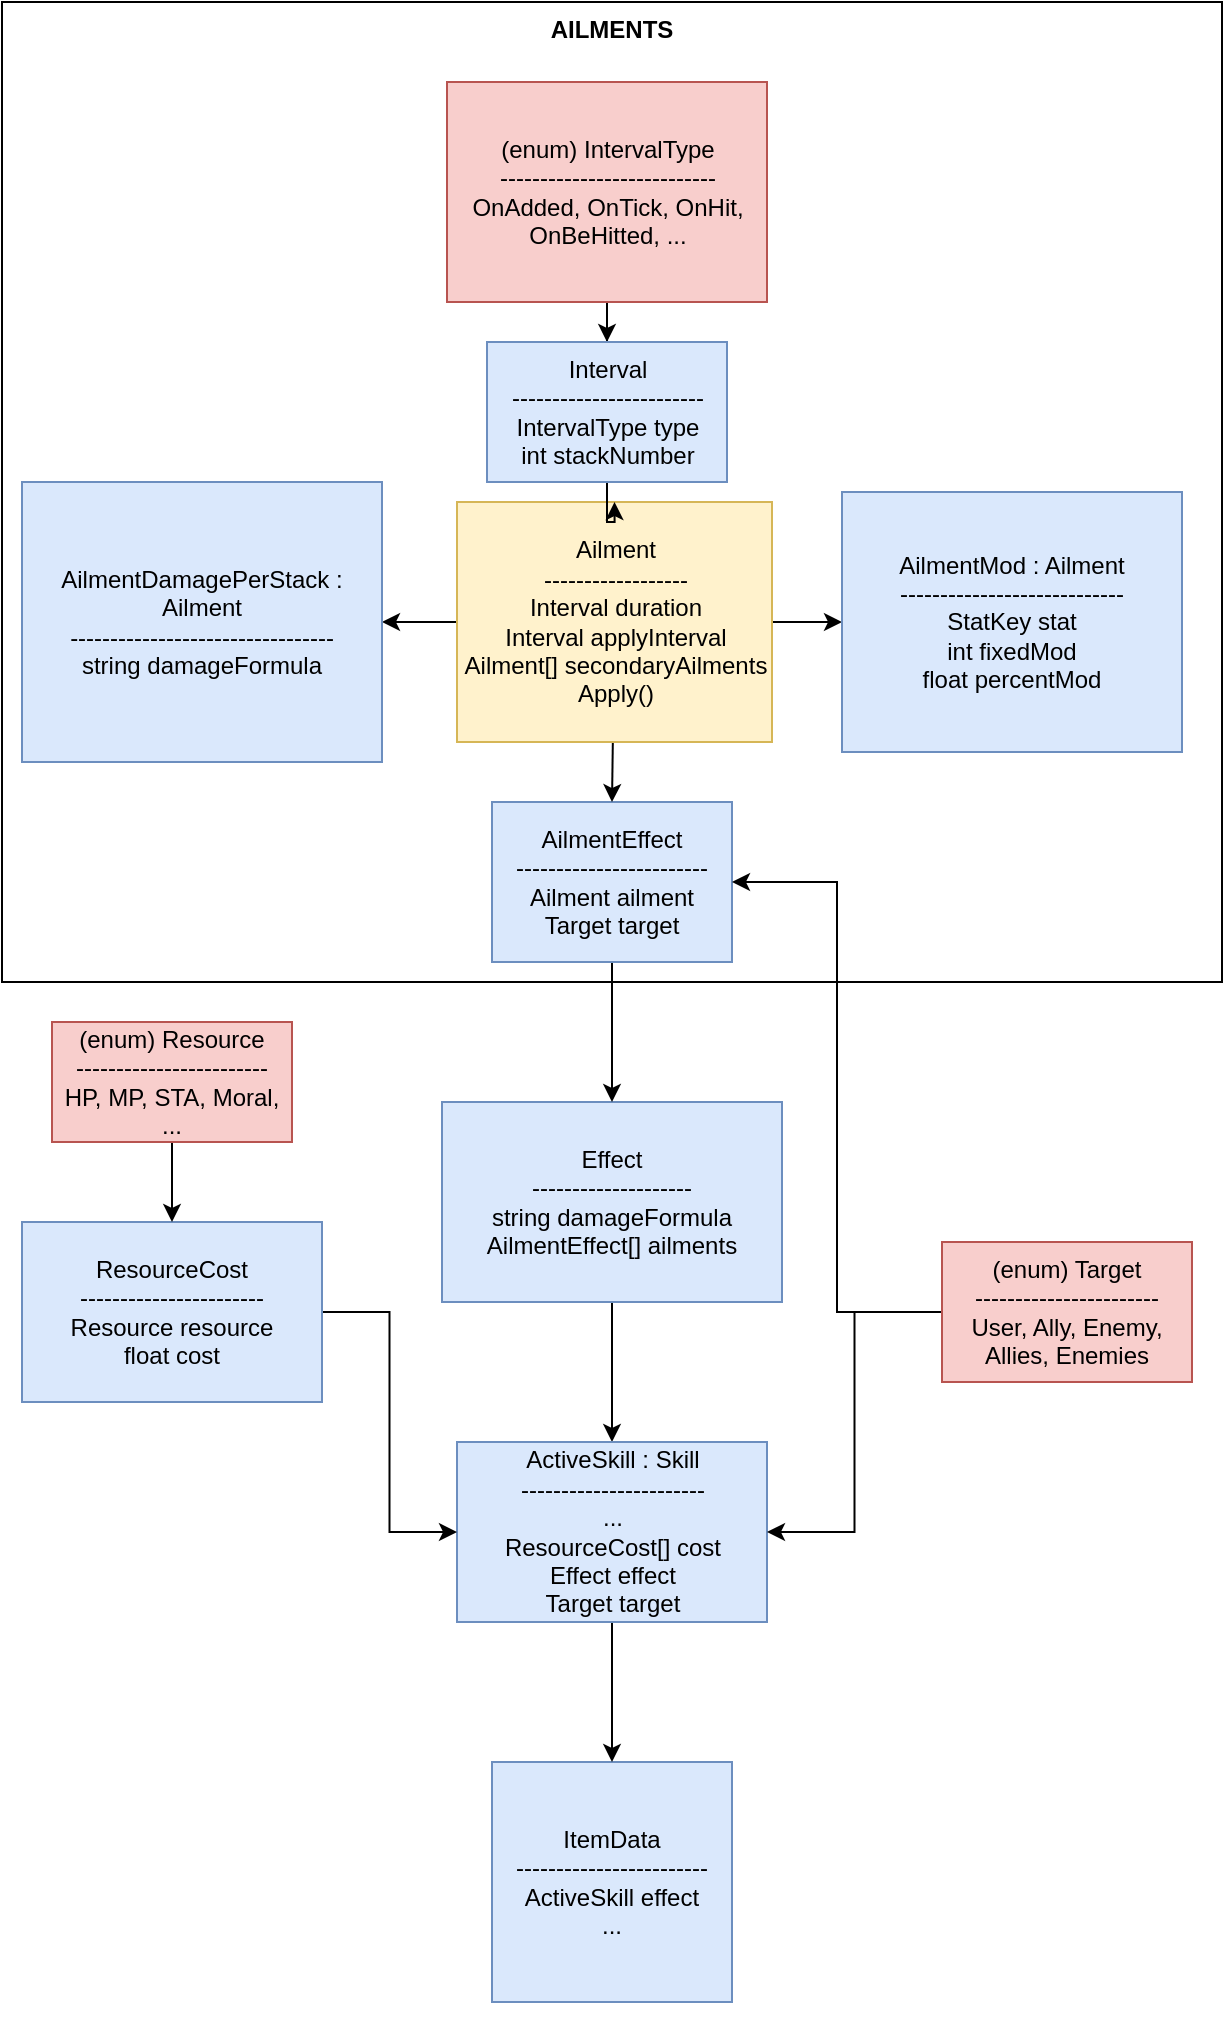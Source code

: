 <mxfile version="26.0.4">
  <diagram name="Página-1" id="zJ56cZsjlUKfXEC5Kj2j">
    <mxGraphModel dx="2037" dy="2236" grid="1" gridSize="10" guides="1" tooltips="1" connect="1" arrows="1" fold="1" page="1" pageScale="1" pageWidth="827" pageHeight="1169" math="0" shadow="0">
      <root>
        <mxCell id="0" />
        <mxCell id="1" parent="0" />
        <mxCell id="yd0dgCso6gJ8eS-wFUj3-20" value="&lt;b&gt;AILMENTS&lt;/b&gt;" style="whiteSpace=wrap;html=1;fillColor=none;horizontal=1;verticalAlign=top;" vertex="1" parent="1">
          <mxGeometry x="120" y="-180" width="610" height="490" as="geometry" />
        </mxCell>
        <mxCell id="B-cx07S0kDvq5DFkw6KN-1" value="ItemData&lt;div&gt;------------------------&lt;/div&gt;&lt;div&gt;ActiveSkill effect&lt;/div&gt;&lt;div&gt;...&lt;/div&gt;" style="whiteSpace=wrap;html=1;aspect=fixed;fillColor=#dae8fc;strokeColor=#6c8ebf;" parent="1" vertex="1">
          <mxGeometry x="365" y="700" width="120" height="120" as="geometry" />
        </mxCell>
        <mxCell id="B-cx07S0kDvq5DFkw6KN-13" style="edgeStyle=orthogonalEdgeStyle;rounded=0;orthogonalLoop=1;jettySize=auto;html=1;entryX=0.5;entryY=0;entryDx=0;entryDy=0;" parent="1" source="B-cx07S0kDvq5DFkw6KN-3" target="B-cx07S0kDvq5DFkw6KN-7" edge="1">
          <mxGeometry relative="1" as="geometry" />
        </mxCell>
        <mxCell id="B-cx07S0kDvq5DFkw6KN-3" value="Effect&lt;div&gt;--------------------&lt;/div&gt;&lt;div&gt;string damageFormula&lt;/div&gt;&lt;div&gt;AilmentEffect[] ailments&lt;/div&gt;" style="rounded=0;whiteSpace=wrap;html=1;fillColor=#dae8fc;strokeColor=#6c8ebf;" parent="1" vertex="1">
          <mxGeometry x="340" y="370" width="170" height="100" as="geometry" />
        </mxCell>
        <mxCell id="B-cx07S0kDvq5DFkw6KN-5" style="edgeStyle=orthogonalEdgeStyle;rounded=0;orthogonalLoop=1;jettySize=auto;html=1;entryX=0.5;entryY=0;entryDx=0;entryDy=0;" parent="1" source="B-cx07S0kDvq5DFkw6KN-4" target="B-cx07S0kDvq5DFkw6KN-3" edge="1">
          <mxGeometry relative="1" as="geometry" />
        </mxCell>
        <mxCell id="B-cx07S0kDvq5DFkw6KN-4" value="AilmentEffect&lt;div&gt;------------------------&lt;/div&gt;&lt;div&gt;Ailment ailment&lt;/div&gt;&lt;div&gt;Target target&lt;/div&gt;" style="rounded=0;whiteSpace=wrap;html=1;fillColor=#dae8fc;strokeColor=#6c8ebf;" parent="1" vertex="1">
          <mxGeometry x="365" y="220" width="120" height="80" as="geometry" />
        </mxCell>
        <mxCell id="B-cx07S0kDvq5DFkw6KN-12" style="edgeStyle=orthogonalEdgeStyle;rounded=0;orthogonalLoop=1;jettySize=auto;html=1;entryX=0.5;entryY=0;entryDx=0;entryDy=0;" parent="1" source="B-cx07S0kDvq5DFkw6KN-7" target="B-cx07S0kDvq5DFkw6KN-1" edge="1">
          <mxGeometry relative="1" as="geometry" />
        </mxCell>
        <mxCell id="B-cx07S0kDvq5DFkw6KN-7" value="ActiveSkill : Skill&lt;div&gt;-----------------------&lt;/div&gt;&lt;div&gt;...&lt;/div&gt;&lt;div&gt;ResourceCost[] cost&lt;/div&gt;&lt;div&gt;Effect effect&lt;/div&gt;&lt;div&gt;Target target&lt;/div&gt;" style="rounded=0;whiteSpace=wrap;html=1;fillColor=#dae8fc;strokeColor=#6c8ebf;" parent="1" vertex="1">
          <mxGeometry x="347.5" y="540" width="155" height="90" as="geometry" />
        </mxCell>
        <mxCell id="B-cx07S0kDvq5DFkw6KN-11" style="edgeStyle=orthogonalEdgeStyle;rounded=0;orthogonalLoop=1;jettySize=auto;html=1;entryX=0;entryY=0.5;entryDx=0;entryDy=0;" parent="1" source="B-cx07S0kDvq5DFkw6KN-8" target="B-cx07S0kDvq5DFkw6KN-7" edge="1">
          <mxGeometry relative="1" as="geometry" />
        </mxCell>
        <mxCell id="B-cx07S0kDvq5DFkw6KN-8" value="ResourceCost&lt;div&gt;-----------------------&lt;/div&gt;&lt;div&gt;Resource resource&lt;/div&gt;&lt;div&gt;float cost&lt;/div&gt;" style="rounded=0;whiteSpace=wrap;html=1;fillColor=#dae8fc;strokeColor=#6c8ebf;" parent="1" vertex="1">
          <mxGeometry x="130" y="430" width="150" height="90" as="geometry" />
        </mxCell>
        <mxCell id="B-cx07S0kDvq5DFkw6KN-10" style="edgeStyle=orthogonalEdgeStyle;rounded=0;orthogonalLoop=1;jettySize=auto;html=1;entryX=0.5;entryY=0;entryDx=0;entryDy=0;" parent="1" source="B-cx07S0kDvq5DFkw6KN-9" target="B-cx07S0kDvq5DFkw6KN-8" edge="1">
          <mxGeometry relative="1" as="geometry" />
        </mxCell>
        <mxCell id="B-cx07S0kDvq5DFkw6KN-9" value="(enum) Resource&lt;div&gt;------------------------&lt;/div&gt;&lt;div&gt;HP, MP, STA, Moral, ...&lt;/div&gt;" style="rounded=0;whiteSpace=wrap;html=1;fillColor=#f8cecc;strokeColor=#b85450;" parent="1" vertex="1">
          <mxGeometry x="145" y="330" width="120" height="60" as="geometry" />
        </mxCell>
        <mxCell id="yd0dgCso6gJ8eS-wFUj3-25" style="edgeStyle=orthogonalEdgeStyle;rounded=0;orthogonalLoop=1;jettySize=auto;html=1;entryX=1;entryY=0.5;entryDx=0;entryDy=0;" edge="1" parent="1" source="yd0dgCso6gJ8eS-wFUj3-1" target="B-cx07S0kDvq5DFkw6KN-7">
          <mxGeometry relative="1" as="geometry" />
        </mxCell>
        <mxCell id="yd0dgCso6gJ8eS-wFUj3-26" style="edgeStyle=orthogonalEdgeStyle;rounded=0;orthogonalLoop=1;jettySize=auto;html=1;exitX=0;exitY=0.5;exitDx=0;exitDy=0;entryX=1;entryY=0.5;entryDx=0;entryDy=0;" edge="1" parent="1" source="yd0dgCso6gJ8eS-wFUj3-1" target="B-cx07S0kDvq5DFkw6KN-4">
          <mxGeometry relative="1" as="geometry" />
        </mxCell>
        <mxCell id="yd0dgCso6gJ8eS-wFUj3-1" value="(enum) Target&lt;div&gt;-----------------------&lt;/div&gt;&lt;div&gt;User, Ally, Enemy, Allies, Enemies&lt;/div&gt;" style="rounded=0;whiteSpace=wrap;html=1;fillColor=#f8cecc;strokeColor=#b85450;" vertex="1" parent="1">
          <mxGeometry x="590" y="440" width="125" height="70" as="geometry" />
        </mxCell>
        <mxCell id="yd0dgCso6gJ8eS-wFUj3-21" style="edgeStyle=none;rounded=0;orthogonalLoop=1;jettySize=auto;html=1;entryX=0.5;entryY=0;entryDx=0;entryDy=0;" edge="1" parent="1" source="yd0dgCso6gJ8eS-wFUj3-2" target="B-cx07S0kDvq5DFkw6KN-4">
          <mxGeometry relative="1" as="geometry" />
        </mxCell>
        <mxCell id="yd0dgCso6gJ8eS-wFUj3-36" style="edgeStyle=orthogonalEdgeStyle;rounded=0;orthogonalLoop=1;jettySize=auto;html=1;entryX=1;entryY=0.5;entryDx=0;entryDy=0;" edge="1" parent="1" source="yd0dgCso6gJ8eS-wFUj3-2" target="yd0dgCso6gJ8eS-wFUj3-3">
          <mxGeometry relative="1" as="geometry" />
        </mxCell>
        <mxCell id="yd0dgCso6gJ8eS-wFUj3-37" style="edgeStyle=orthogonalEdgeStyle;rounded=0;orthogonalLoop=1;jettySize=auto;html=1;exitX=1;exitY=0.5;exitDx=0;exitDy=0;entryX=0;entryY=0.5;entryDx=0;entryDy=0;" edge="1" parent="1" source="yd0dgCso6gJ8eS-wFUj3-2" target="yd0dgCso6gJ8eS-wFUj3-6">
          <mxGeometry relative="1" as="geometry" />
        </mxCell>
        <mxCell id="yd0dgCso6gJ8eS-wFUj3-2" value="Ailment&lt;div&gt;------------------&lt;/div&gt;&lt;div&gt;Interval duration&lt;/div&gt;&lt;div&gt;Interval applyInterval&lt;/div&gt;&lt;div&gt;Ailment[] secondaryAilments&lt;/div&gt;&lt;div&gt;Apply()&lt;/div&gt;" style="rounded=0;whiteSpace=wrap;html=1;fillColor=#fff2cc;strokeColor=#d6b656;" vertex="1" parent="1">
          <mxGeometry x="347.5" y="70" width="157.5" height="120" as="geometry" />
        </mxCell>
        <mxCell id="yd0dgCso6gJ8eS-wFUj3-33" style="edgeStyle=orthogonalEdgeStyle;rounded=0;orthogonalLoop=1;jettySize=auto;html=1;entryX=0.5;entryY=0;entryDx=0;entryDy=0;" edge="1" parent="1" source="yd0dgCso6gJ8eS-wFUj3-9" target="yd0dgCso6gJ8eS-wFUj3-10">
          <mxGeometry relative="1" as="geometry" />
        </mxCell>
        <mxCell id="yd0dgCso6gJ8eS-wFUj3-9" value="(enum) IntervalType&lt;div&gt;---------------------------&lt;/div&gt;&lt;div&gt;OnAdded, OnTick, OnHit, OnBeHitted, ...&lt;/div&gt;" style="rounded=0;whiteSpace=wrap;html=1;fillColor=#f8cecc;strokeColor=#b85450;" vertex="1" parent="1">
          <mxGeometry x="342.5" y="-140" width="160" height="110" as="geometry" />
        </mxCell>
        <mxCell id="yd0dgCso6gJ8eS-wFUj3-32" style="edgeStyle=orthogonalEdgeStyle;rounded=0;orthogonalLoop=1;jettySize=auto;html=1;entryX=0.5;entryY=0;entryDx=0;entryDy=0;" edge="1" parent="1" source="yd0dgCso6gJ8eS-wFUj3-10" target="yd0dgCso6gJ8eS-wFUj3-2">
          <mxGeometry relative="1" as="geometry" />
        </mxCell>
        <mxCell id="yd0dgCso6gJ8eS-wFUj3-10" value="Interval&lt;div&gt;------------------------&lt;/div&gt;&lt;div&gt;IntervalType type&lt;/div&gt;&lt;div&gt;int stackNumber&lt;/div&gt;" style="rounded=0;whiteSpace=wrap;html=1;fillColor=#dae8fc;strokeColor=#6c8ebf;" vertex="1" parent="1">
          <mxGeometry x="362.5" y="-10" width="120" height="70" as="geometry" />
        </mxCell>
        <mxCell id="yd0dgCso6gJ8eS-wFUj3-3" value="AilmentDamagePerStack : Ailment&lt;div&gt;---------------------------------&lt;/div&gt;&lt;div&gt;string damageFormula&lt;/div&gt;" style="rounded=0;whiteSpace=wrap;html=1;fillColor=#dae8fc;strokeColor=#6c8ebf;" vertex="1" parent="1">
          <mxGeometry x="130" y="60" width="180" height="140" as="geometry" />
        </mxCell>
        <mxCell id="yd0dgCso6gJ8eS-wFUj3-6" value="AilmentMod : Ailment&lt;div&gt;----------------------------&lt;/div&gt;&lt;div&gt;StatKey stat&lt;/div&gt;&lt;div&gt;int fixedMod&lt;/div&gt;&lt;div&gt;float percentMod&lt;/div&gt;" style="rounded=0;whiteSpace=wrap;html=1;fillColor=#dae8fc;strokeColor=#6c8ebf;" vertex="1" parent="1">
          <mxGeometry x="540" y="65" width="170" height="130" as="geometry" />
        </mxCell>
        <mxCell id="yd0dgCso6gJ8eS-wFUj3-34" style="edgeStyle=orthogonalEdgeStyle;rounded=0;orthogonalLoop=1;jettySize=auto;html=1;exitX=0.5;exitY=1;exitDx=0;exitDy=0;" edge="1" parent="1" source="B-cx07S0kDvq5DFkw6KN-1" target="B-cx07S0kDvq5DFkw6KN-1">
          <mxGeometry relative="1" as="geometry" />
        </mxCell>
      </root>
    </mxGraphModel>
  </diagram>
</mxfile>
